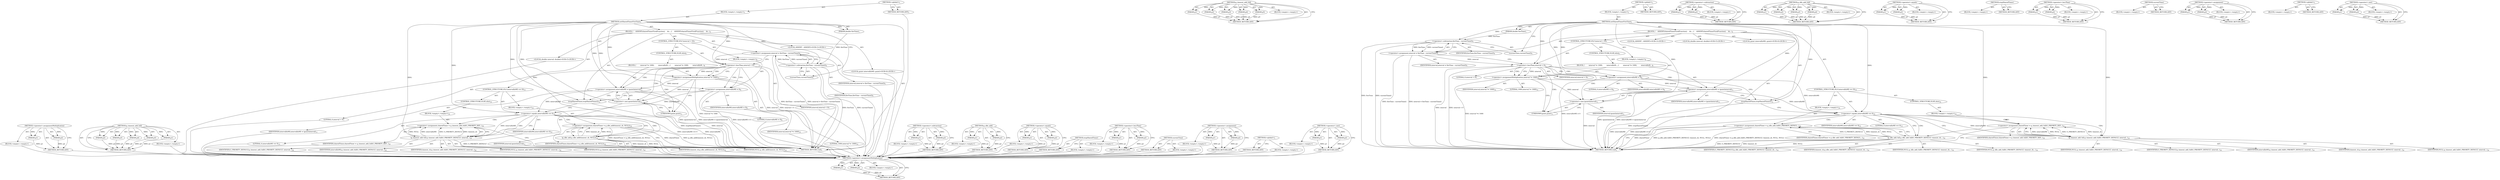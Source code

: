 digraph "&lt;operator&gt;.cast" {
vulnerable_101 [label=<(METHOD,&lt;operator&gt;.assignmentMultiplication)>];
vulnerable_102 [label=<(PARAM,p1)>];
vulnerable_103 [label=<(PARAM,p2)>];
vulnerable_104 [label=<(BLOCK,&lt;empty&gt;,&lt;empty&gt;)>];
vulnerable_105 [label=<(METHOD_RETURN,ANY)>];
vulnerable_126 [label=<(METHOD,g_timeout_add_full)>];
vulnerable_127 [label=<(PARAM,p1)>];
vulnerable_128 [label=<(PARAM,p2)>];
vulnerable_129 [label=<(PARAM,p3)>];
vulnerable_130 [label=<(PARAM,p4)>];
vulnerable_131 [label=<(PARAM,p5)>];
vulnerable_132 [label=<(BLOCK,&lt;empty&gt;,&lt;empty&gt;)>];
vulnerable_133 [label=<(METHOD_RETURN,ANY)>];
vulnerable_6 [label=<(METHOD,&lt;global&gt;)<SUB>1</SUB>>];
vulnerable_7 [label=<(BLOCK,&lt;empty&gt;,&lt;empty&gt;)<SUB>1</SUB>>];
vulnerable_8 [label=<(METHOD,setSharedTimerFireTime)<SUB>1</SUB>>];
vulnerable_9 [label=<(PARAM,double fireTime)<SUB>1</SUB>>];
vulnerable_10 [label=<(BLOCK,{
    ASSERT(sharedTimerFiredFunction);

    do...,{
    ASSERT(sharedTimerFiredFunction);

    do...)<SUB>2</SUB>>];
vulnerable_11 [label="<(LOCAL,ASSERT : ASSERT)<SUB>3</SUB>>"];
vulnerable_12 [label="<(LOCAL,double interval: double)<SUB>5</SUB>>"];
vulnerable_13 [label=<(&lt;operator&gt;.assignment,interval = fireTime - currentTime())<SUB>5</SUB>>];
vulnerable_14 [label=<(IDENTIFIER,interval,interval = fireTime - currentTime())<SUB>5</SUB>>];
vulnerable_15 [label=<(&lt;operator&gt;.subtraction,fireTime - currentTime())<SUB>5</SUB>>];
vulnerable_16 [label=<(IDENTIFIER,fireTime,fireTime - currentTime())<SUB>5</SUB>>];
vulnerable_17 [label=<(currentTime,currentTime())<SUB>5</SUB>>];
vulnerable_18 [label="<(LOCAL,guint intervalInMS: guint)<SUB>6</SUB>>"];
vulnerable_19 [label=<(CONTROL_STRUCTURE,IF,if (interval &lt; 0))<SUB>7</SUB>>];
vulnerable_20 [label=<(&lt;operator&gt;.lessThan,interval &lt; 0)<SUB>7</SUB>>];
vulnerable_21 [label=<(IDENTIFIER,interval,interval &lt; 0)<SUB>7</SUB>>];
vulnerable_22 [label=<(LITERAL,0,interval &lt; 0)<SUB>7</SUB>>];
vulnerable_23 [label=<(BLOCK,&lt;empty&gt;,&lt;empty&gt;)<SUB>8</SUB>>];
vulnerable_24 [label=<(&lt;operator&gt;.assignment,intervalInMS = 0)<SUB>8</SUB>>];
vulnerable_25 [label=<(IDENTIFIER,intervalInMS,intervalInMS = 0)<SUB>8</SUB>>];
vulnerable_26 [label=<(LITERAL,0,intervalInMS = 0)<SUB>8</SUB>>];
vulnerable_27 [label=<(CONTROL_STRUCTURE,ELSE,else)<SUB>9</SUB>>];
vulnerable_28 [label=<(BLOCK,{
        interval *= 1000;
        intervalInM...,{
        interval *= 1000;
        intervalInM...)<SUB>9</SUB>>];
vulnerable_29 [label=<(&lt;operator&gt;.assignmentMultiplication,interval *= 1000)<SUB>10</SUB>>];
vulnerable_30 [label=<(IDENTIFIER,interval,interval *= 1000)<SUB>10</SUB>>];
vulnerable_31 [label=<(LITERAL,1000,interval *= 1000)<SUB>10</SUB>>];
vulnerable_32 [label=<(&lt;operator&gt;.assignment,intervalInMS = (guint)interval)<SUB>11</SUB>>];
vulnerable_33 [label=<(IDENTIFIER,intervalInMS,intervalInMS = (guint)interval)<SUB>11</SUB>>];
vulnerable_34 [label=<(&lt;operator&gt;.cast,(guint)interval)<SUB>11</SUB>>];
vulnerable_35 [label=<(UNKNOWN,guint,guint)<SUB>11</SUB>>];
vulnerable_36 [label=<(IDENTIFIER,interval,(guint)interval)<SUB>11</SUB>>];
vulnerable_37 [label=<(stopSharedTimer,stopSharedTimer())<SUB>14</SUB>>];
vulnerable_38 [label=<(CONTROL_STRUCTURE,IF,if (intervalInMS == 0))<SUB>15</SUB>>];
vulnerable_39 [label=<(&lt;operator&gt;.equals,intervalInMS == 0)<SUB>15</SUB>>];
vulnerable_40 [label=<(IDENTIFIER,intervalInMS,intervalInMS == 0)<SUB>15</SUB>>];
vulnerable_41 [label=<(LITERAL,0,intervalInMS == 0)<SUB>15</SUB>>];
vulnerable_42 [label=<(BLOCK,&lt;empty&gt;,&lt;empty&gt;)<SUB>16</SUB>>];
vulnerable_43 [label=<(&lt;operator&gt;.assignment,sharedTimer = g_idle_add_full(G_PRIORITY_DEFAUL...)<SUB>16</SUB>>];
vulnerable_44 [label=<(IDENTIFIER,sharedTimer,sharedTimer = g_idle_add_full(G_PRIORITY_DEFAUL...)<SUB>16</SUB>>];
vulnerable_45 [label=<(g_idle_add_full,g_idle_add_full(G_PRIORITY_DEFAULT, timeout_cb,...)<SUB>16</SUB>>];
vulnerable_46 [label=<(IDENTIFIER,G_PRIORITY_DEFAULT,g_idle_add_full(G_PRIORITY_DEFAULT, timeout_cb,...)<SUB>16</SUB>>];
vulnerable_47 [label=<(IDENTIFIER,timeout_cb,g_idle_add_full(G_PRIORITY_DEFAULT, timeout_cb,...)<SUB>16</SUB>>];
vulnerable_48 [label=<(IDENTIFIER,NULL,g_idle_add_full(G_PRIORITY_DEFAULT, timeout_cb,...)<SUB>16</SUB>>];
vulnerable_49 [label=<(IDENTIFIER,NULL,g_idle_add_full(G_PRIORITY_DEFAULT, timeout_cb,...)<SUB>16</SUB>>];
vulnerable_50 [label=<(CONTROL_STRUCTURE,ELSE,else)<SUB>18</SUB>>];
vulnerable_51 [label=<(BLOCK,&lt;empty&gt;,&lt;empty&gt;)<SUB>18</SUB>>];
vulnerable_52 [label=<(&lt;operator&gt;.assignment,sharedTimer = g_timeout_add_full(G_PRIORITY_DEF...)<SUB>18</SUB>>];
vulnerable_53 [label=<(IDENTIFIER,sharedTimer,sharedTimer = g_timeout_add_full(G_PRIORITY_DEF...)<SUB>18</SUB>>];
vulnerable_54 [label=<(g_timeout_add_full,g_timeout_add_full(G_PRIORITY_DEFAULT, interval...)<SUB>18</SUB>>];
vulnerable_55 [label=<(IDENTIFIER,G_PRIORITY_DEFAULT,g_timeout_add_full(G_PRIORITY_DEFAULT, interval...)<SUB>18</SUB>>];
vulnerable_56 [label=<(IDENTIFIER,intervalInMS,g_timeout_add_full(G_PRIORITY_DEFAULT, interval...)<SUB>18</SUB>>];
vulnerable_57 [label=<(IDENTIFIER,timeout_cb,g_timeout_add_full(G_PRIORITY_DEFAULT, interval...)<SUB>18</SUB>>];
vulnerable_58 [label=<(IDENTIFIER,NULL,g_timeout_add_full(G_PRIORITY_DEFAULT, interval...)<SUB>18</SUB>>];
vulnerable_59 [label=<(IDENTIFIER,NULL,g_timeout_add_full(G_PRIORITY_DEFAULT, interval...)<SUB>18</SUB>>];
vulnerable_60 [label=<(METHOD_RETURN,void)<SUB>1</SUB>>];
vulnerable_62 [label=<(METHOD_RETURN,ANY)<SUB>1</SUB>>];
vulnerable_88 [label=<(METHOD,&lt;operator&gt;.subtraction)>];
vulnerable_89 [label=<(PARAM,p1)>];
vulnerable_90 [label=<(PARAM,p2)>];
vulnerable_91 [label=<(BLOCK,&lt;empty&gt;,&lt;empty&gt;)>];
vulnerable_92 [label=<(METHOD_RETURN,ANY)>];
vulnerable_119 [label=<(METHOD,g_idle_add_full)>];
vulnerable_120 [label=<(PARAM,p1)>];
vulnerable_121 [label=<(PARAM,p2)>];
vulnerable_122 [label=<(PARAM,p3)>];
vulnerable_123 [label=<(PARAM,p4)>];
vulnerable_124 [label=<(BLOCK,&lt;empty&gt;,&lt;empty&gt;)>];
vulnerable_125 [label=<(METHOD_RETURN,ANY)>];
vulnerable_114 [label=<(METHOD,&lt;operator&gt;.equals)>];
vulnerable_115 [label=<(PARAM,p1)>];
vulnerable_116 [label=<(PARAM,p2)>];
vulnerable_117 [label=<(BLOCK,&lt;empty&gt;,&lt;empty&gt;)>];
vulnerable_118 [label=<(METHOD_RETURN,ANY)>];
vulnerable_111 [label=<(METHOD,stopSharedTimer)>];
vulnerable_112 [label=<(BLOCK,&lt;empty&gt;,&lt;empty&gt;)>];
vulnerable_113 [label=<(METHOD_RETURN,ANY)>];
vulnerable_96 [label=<(METHOD,&lt;operator&gt;.lessThan)>];
vulnerable_97 [label=<(PARAM,p1)>];
vulnerable_98 [label=<(PARAM,p2)>];
vulnerable_99 [label=<(BLOCK,&lt;empty&gt;,&lt;empty&gt;)>];
vulnerable_100 [label=<(METHOD_RETURN,ANY)>];
vulnerable_93 [label=<(METHOD,currentTime)>];
vulnerable_94 [label=<(BLOCK,&lt;empty&gt;,&lt;empty&gt;)>];
vulnerable_95 [label=<(METHOD_RETURN,ANY)>];
vulnerable_83 [label=<(METHOD,&lt;operator&gt;.assignment)>];
vulnerable_84 [label=<(PARAM,p1)>];
vulnerable_85 [label=<(PARAM,p2)>];
vulnerable_86 [label=<(BLOCK,&lt;empty&gt;,&lt;empty&gt;)>];
vulnerable_87 [label=<(METHOD_RETURN,ANY)>];
vulnerable_77 [label=<(METHOD,&lt;global&gt;)<SUB>1</SUB>>];
vulnerable_78 [label=<(BLOCK,&lt;empty&gt;,&lt;empty&gt;)>];
vulnerable_79 [label=<(METHOD_RETURN,ANY)>];
vulnerable_106 [label=<(METHOD,&lt;operator&gt;.cast)>];
vulnerable_107 [label=<(PARAM,p1)>];
vulnerable_108 [label=<(PARAM,p2)>];
vulnerable_109 [label=<(BLOCK,&lt;empty&gt;,&lt;empty&gt;)>];
vulnerable_110 [label=<(METHOD_RETURN,ANY)>];
fixed_99 [label=<(METHOD,&lt;operator&gt;.assignmentMultiplication)>];
fixed_100 [label=<(PARAM,p1)>];
fixed_101 [label=<(PARAM,p2)>];
fixed_102 [label=<(BLOCK,&lt;empty&gt;,&lt;empty&gt;)>];
fixed_103 [label=<(METHOD_RETURN,ANY)>];
fixed_122 [label=<(METHOD,g_timeout_add_full)>];
fixed_123 [label=<(PARAM,p1)>];
fixed_124 [label=<(PARAM,p2)>];
fixed_125 [label=<(PARAM,p3)>];
fixed_126 [label=<(PARAM,p4)>];
fixed_127 [label=<(PARAM,p5)>];
fixed_128 [label=<(BLOCK,&lt;empty&gt;,&lt;empty&gt;)>];
fixed_129 [label=<(METHOD_RETURN,ANY)>];
fixed_6 [label=<(METHOD,&lt;global&gt;)<SUB>1</SUB>>];
fixed_7 [label=<(BLOCK,&lt;empty&gt;,&lt;empty&gt;)<SUB>1</SUB>>];
fixed_8 [label=<(METHOD,setSharedTimerFireTime)<SUB>1</SUB>>];
fixed_9 [label=<(PARAM,double fireTime)<SUB>1</SUB>>];
fixed_10 [label=<(BLOCK,{
    ASSERT(sharedTimerFiredFunction);

    do...,{
    ASSERT(sharedTimerFiredFunction);

    do...)<SUB>2</SUB>>];
fixed_11 [label="<(LOCAL,ASSERT : ASSERT)<SUB>3</SUB>>"];
fixed_12 [label="<(LOCAL,double interval: double)<SUB>5</SUB>>"];
fixed_13 [label=<(&lt;operator&gt;.assignment,interval = fireTime - currentTime())<SUB>5</SUB>>];
fixed_14 [label=<(IDENTIFIER,interval,interval = fireTime - currentTime())<SUB>5</SUB>>];
fixed_15 [label=<(&lt;operator&gt;.subtraction,fireTime - currentTime())<SUB>5</SUB>>];
fixed_16 [label=<(IDENTIFIER,fireTime,fireTime - currentTime())<SUB>5</SUB>>];
fixed_17 [label=<(currentTime,currentTime())<SUB>5</SUB>>];
fixed_18 [label="<(LOCAL,guint intervalInMS: guint)<SUB>6</SUB>>"];
fixed_19 [label=<(CONTROL_STRUCTURE,IF,if (interval &lt; 0))<SUB>7</SUB>>];
fixed_20 [label=<(&lt;operator&gt;.lessThan,interval &lt; 0)<SUB>7</SUB>>];
fixed_21 [label=<(IDENTIFIER,interval,interval &lt; 0)<SUB>7</SUB>>];
fixed_22 [label=<(LITERAL,0,interval &lt; 0)<SUB>7</SUB>>];
fixed_23 [label=<(BLOCK,&lt;empty&gt;,&lt;empty&gt;)<SUB>8</SUB>>];
fixed_24 [label=<(&lt;operator&gt;.assignment,intervalInMS = 0)<SUB>8</SUB>>];
fixed_25 [label=<(IDENTIFIER,intervalInMS,intervalInMS = 0)<SUB>8</SUB>>];
fixed_26 [label=<(LITERAL,0,intervalInMS = 0)<SUB>8</SUB>>];
fixed_27 [label=<(CONTROL_STRUCTURE,ELSE,else)<SUB>9</SUB>>];
fixed_28 [label=<(BLOCK,{
        interval *= 1000;
        intervalInM...,{
        interval *= 1000;
        intervalInM...)<SUB>9</SUB>>];
fixed_29 [label=<(&lt;operator&gt;.assignmentMultiplication,interval *= 1000)<SUB>10</SUB>>];
fixed_30 [label=<(IDENTIFIER,interval,interval *= 1000)<SUB>10</SUB>>];
fixed_31 [label=<(LITERAL,1000,interval *= 1000)<SUB>10</SUB>>];
fixed_32 [label=<(&lt;operator&gt;.assignment,intervalInMS = (guint)interval)<SUB>11</SUB>>];
fixed_33 [label=<(IDENTIFIER,intervalInMS,intervalInMS = (guint)interval)<SUB>11</SUB>>];
fixed_34 [label=<(&lt;operator&gt;.cast,(guint)interval)<SUB>11</SUB>>];
fixed_35 [label=<(UNKNOWN,guint,guint)<SUB>11</SUB>>];
fixed_36 [label=<(IDENTIFIER,interval,(guint)interval)<SUB>11</SUB>>];
fixed_37 [label=<(stopSharedTimer,stopSharedTimer())<SUB>14</SUB>>];
fixed_38 [label=<(CONTROL_STRUCTURE,IF,if (intervalInMS == 0))<SUB>15</SUB>>];
fixed_39 [label=<(&lt;operator&gt;.equals,intervalInMS == 0)<SUB>15</SUB>>];
fixed_40 [label=<(IDENTIFIER,intervalInMS,intervalInMS == 0)<SUB>15</SUB>>];
fixed_41 [label=<(LITERAL,0,intervalInMS == 0)<SUB>15</SUB>>];
fixed_42 [label=<(BLOCK,&lt;empty&gt;,&lt;empty&gt;)<SUB>16</SUB>>];
fixed_43 [label=<(&lt;operator&gt;.assignment,sharedTimer = g_idle_add(timeout_cb, NULL))<SUB>16</SUB>>];
fixed_44 [label=<(IDENTIFIER,sharedTimer,sharedTimer = g_idle_add(timeout_cb, NULL))<SUB>16</SUB>>];
fixed_45 [label=<(g_idle_add,g_idle_add(timeout_cb, NULL))<SUB>16</SUB>>];
fixed_46 [label=<(IDENTIFIER,timeout_cb,g_idle_add(timeout_cb, NULL))<SUB>16</SUB>>];
fixed_47 [label=<(IDENTIFIER,NULL,g_idle_add(timeout_cb, NULL))<SUB>16</SUB>>];
fixed_48 [label=<(CONTROL_STRUCTURE,ELSE,else)<SUB>18</SUB>>];
fixed_49 [label=<(BLOCK,&lt;empty&gt;,&lt;empty&gt;)<SUB>18</SUB>>];
fixed_50 [label=<(&lt;operator&gt;.assignment,sharedTimer = g_timeout_add_full(G_PRIORITY_DEF...)<SUB>18</SUB>>];
fixed_51 [label=<(IDENTIFIER,sharedTimer,sharedTimer = g_timeout_add_full(G_PRIORITY_DEF...)<SUB>18</SUB>>];
fixed_52 [label=<(g_timeout_add_full,g_timeout_add_full(G_PRIORITY_DEFAULT, interval...)<SUB>18</SUB>>];
fixed_53 [label=<(IDENTIFIER,G_PRIORITY_DEFAULT,g_timeout_add_full(G_PRIORITY_DEFAULT, interval...)<SUB>18</SUB>>];
fixed_54 [label=<(IDENTIFIER,intervalInMS,g_timeout_add_full(G_PRIORITY_DEFAULT, interval...)<SUB>18</SUB>>];
fixed_55 [label=<(IDENTIFIER,timeout_cb,g_timeout_add_full(G_PRIORITY_DEFAULT, interval...)<SUB>18</SUB>>];
fixed_56 [label=<(IDENTIFIER,NULL,g_timeout_add_full(G_PRIORITY_DEFAULT, interval...)<SUB>18</SUB>>];
fixed_57 [label=<(IDENTIFIER,NULL,g_timeout_add_full(G_PRIORITY_DEFAULT, interval...)<SUB>18</SUB>>];
fixed_58 [label=<(METHOD_RETURN,void)<SUB>1</SUB>>];
fixed_60 [label=<(METHOD_RETURN,ANY)<SUB>1</SUB>>];
fixed_86 [label=<(METHOD,&lt;operator&gt;.subtraction)>];
fixed_87 [label=<(PARAM,p1)>];
fixed_88 [label=<(PARAM,p2)>];
fixed_89 [label=<(BLOCK,&lt;empty&gt;,&lt;empty&gt;)>];
fixed_90 [label=<(METHOD_RETURN,ANY)>];
fixed_117 [label=<(METHOD,g_idle_add)>];
fixed_118 [label=<(PARAM,p1)>];
fixed_119 [label=<(PARAM,p2)>];
fixed_120 [label=<(BLOCK,&lt;empty&gt;,&lt;empty&gt;)>];
fixed_121 [label=<(METHOD_RETURN,ANY)>];
fixed_112 [label=<(METHOD,&lt;operator&gt;.equals)>];
fixed_113 [label=<(PARAM,p1)>];
fixed_114 [label=<(PARAM,p2)>];
fixed_115 [label=<(BLOCK,&lt;empty&gt;,&lt;empty&gt;)>];
fixed_116 [label=<(METHOD_RETURN,ANY)>];
fixed_109 [label=<(METHOD,stopSharedTimer)>];
fixed_110 [label=<(BLOCK,&lt;empty&gt;,&lt;empty&gt;)>];
fixed_111 [label=<(METHOD_RETURN,ANY)>];
fixed_94 [label=<(METHOD,&lt;operator&gt;.lessThan)>];
fixed_95 [label=<(PARAM,p1)>];
fixed_96 [label=<(PARAM,p2)>];
fixed_97 [label=<(BLOCK,&lt;empty&gt;,&lt;empty&gt;)>];
fixed_98 [label=<(METHOD_RETURN,ANY)>];
fixed_91 [label=<(METHOD,currentTime)>];
fixed_92 [label=<(BLOCK,&lt;empty&gt;,&lt;empty&gt;)>];
fixed_93 [label=<(METHOD_RETURN,ANY)>];
fixed_81 [label=<(METHOD,&lt;operator&gt;.assignment)>];
fixed_82 [label=<(PARAM,p1)>];
fixed_83 [label=<(PARAM,p2)>];
fixed_84 [label=<(BLOCK,&lt;empty&gt;,&lt;empty&gt;)>];
fixed_85 [label=<(METHOD_RETURN,ANY)>];
fixed_75 [label=<(METHOD,&lt;global&gt;)<SUB>1</SUB>>];
fixed_76 [label=<(BLOCK,&lt;empty&gt;,&lt;empty&gt;)>];
fixed_77 [label=<(METHOD_RETURN,ANY)>];
fixed_104 [label=<(METHOD,&lt;operator&gt;.cast)>];
fixed_105 [label=<(PARAM,p1)>];
fixed_106 [label=<(PARAM,p2)>];
fixed_107 [label=<(BLOCK,&lt;empty&gt;,&lt;empty&gt;)>];
fixed_108 [label=<(METHOD_RETURN,ANY)>];
vulnerable_101 -> vulnerable_102  [key=0, label="AST: "];
vulnerable_101 -> vulnerable_102  [key=1, label="DDG: "];
vulnerable_101 -> vulnerable_104  [key=0, label="AST: "];
vulnerable_101 -> vulnerable_103  [key=0, label="AST: "];
vulnerable_101 -> vulnerable_103  [key=1, label="DDG: "];
vulnerable_101 -> vulnerable_105  [key=0, label="AST: "];
vulnerable_101 -> vulnerable_105  [key=1, label="CFG: "];
vulnerable_102 -> vulnerable_105  [key=0, label="DDG: p1"];
vulnerable_103 -> vulnerable_105  [key=0, label="DDG: p2"];
vulnerable_126 -> vulnerable_127  [key=0, label="AST: "];
vulnerable_126 -> vulnerable_127  [key=1, label="DDG: "];
vulnerable_126 -> vulnerable_132  [key=0, label="AST: "];
vulnerable_126 -> vulnerable_128  [key=0, label="AST: "];
vulnerable_126 -> vulnerable_128  [key=1, label="DDG: "];
vulnerable_126 -> vulnerable_133  [key=0, label="AST: "];
vulnerable_126 -> vulnerable_133  [key=1, label="CFG: "];
vulnerable_126 -> vulnerable_129  [key=0, label="AST: "];
vulnerable_126 -> vulnerable_129  [key=1, label="DDG: "];
vulnerable_126 -> vulnerable_130  [key=0, label="AST: "];
vulnerable_126 -> vulnerable_130  [key=1, label="DDG: "];
vulnerable_126 -> vulnerable_131  [key=0, label="AST: "];
vulnerable_126 -> vulnerable_131  [key=1, label="DDG: "];
vulnerable_127 -> vulnerable_133  [key=0, label="DDG: p1"];
vulnerable_128 -> vulnerable_133  [key=0, label="DDG: p2"];
vulnerable_129 -> vulnerable_133  [key=0, label="DDG: p3"];
vulnerable_130 -> vulnerable_133  [key=0, label="DDG: p4"];
vulnerable_131 -> vulnerable_133  [key=0, label="DDG: p5"];
vulnerable_6 -> vulnerable_7  [key=0, label="AST: "];
vulnerable_6 -> vulnerable_62  [key=0, label="AST: "];
vulnerable_6 -> vulnerable_62  [key=1, label="CFG: "];
vulnerable_7 -> vulnerable_8  [key=0, label="AST: "];
vulnerable_8 -> vulnerable_9  [key=0, label="AST: "];
vulnerable_8 -> vulnerable_9  [key=1, label="DDG: "];
vulnerable_8 -> vulnerable_10  [key=0, label="AST: "];
vulnerable_8 -> vulnerable_60  [key=0, label="AST: "];
vulnerable_8 -> vulnerable_17  [key=0, label="CFG: "];
vulnerable_8 -> vulnerable_37  [key=0, label="DDG: "];
vulnerable_8 -> vulnerable_15  [key=0, label="DDG: "];
vulnerable_8 -> vulnerable_20  [key=0, label="DDG: "];
vulnerable_8 -> vulnerable_24  [key=0, label="DDG: "];
vulnerable_8 -> vulnerable_39  [key=0, label="DDG: "];
vulnerable_8 -> vulnerable_29  [key=0, label="DDG: "];
vulnerable_8 -> vulnerable_32  [key=0, label="DDG: "];
vulnerable_8 -> vulnerable_45  [key=0, label="DDG: "];
vulnerable_8 -> vulnerable_34  [key=0, label="DDG: "];
vulnerable_8 -> vulnerable_54  [key=0, label="DDG: "];
vulnerable_9 -> vulnerable_15  [key=0, label="DDG: fireTime"];
vulnerable_10 -> vulnerable_11  [key=0, label="AST: "];
vulnerable_10 -> vulnerable_12  [key=0, label="AST: "];
vulnerable_10 -> vulnerable_13  [key=0, label="AST: "];
vulnerable_10 -> vulnerable_18  [key=0, label="AST: "];
vulnerable_10 -> vulnerable_19  [key=0, label="AST: "];
vulnerable_10 -> vulnerable_37  [key=0, label="AST: "];
vulnerable_10 -> vulnerable_38  [key=0, label="AST: "];
vulnerable_13 -> vulnerable_14  [key=0, label="AST: "];
vulnerable_13 -> vulnerable_15  [key=0, label="AST: "];
vulnerable_13 -> vulnerable_20  [key=0, label="CFG: "];
vulnerable_13 -> vulnerable_20  [key=1, label="DDG: interval"];
vulnerable_13 -> vulnerable_60  [key=0, label="DDG: fireTime - currentTime()"];
vulnerable_13 -> vulnerable_60  [key=1, label="DDG: interval = fireTime - currentTime()"];
vulnerable_15 -> vulnerable_16  [key=0, label="AST: "];
vulnerable_15 -> vulnerable_17  [key=0, label="AST: "];
vulnerable_15 -> vulnerable_13  [key=0, label="CFG: "];
vulnerable_15 -> vulnerable_13  [key=1, label="DDG: fireTime"];
vulnerable_15 -> vulnerable_13  [key=2, label="DDG: currentTime()"];
vulnerable_15 -> vulnerable_60  [key=0, label="DDG: fireTime"];
vulnerable_15 -> vulnerable_60  [key=1, label="DDG: currentTime()"];
vulnerable_17 -> vulnerable_15  [key=0, label="CFG: "];
vulnerable_19 -> vulnerable_20  [key=0, label="AST: "];
vulnerable_19 -> vulnerable_23  [key=0, label="AST: "];
vulnerable_19 -> vulnerable_27  [key=0, label="AST: "];
vulnerable_20 -> vulnerable_21  [key=0, label="AST: "];
vulnerable_20 -> vulnerable_22  [key=0, label="AST: "];
vulnerable_20 -> vulnerable_24  [key=0, label="CFG: "];
vulnerable_20 -> vulnerable_24  [key=1, label="CDG: "];
vulnerable_20 -> vulnerable_29  [key=0, label="CFG: "];
vulnerable_20 -> vulnerable_29  [key=1, label="DDG: interval"];
vulnerable_20 -> vulnerable_29  [key=2, label="CDG: "];
vulnerable_20 -> vulnerable_60  [key=0, label="DDG: interval"];
vulnerable_20 -> vulnerable_60  [key=1, label="DDG: interval &lt; 0"];
vulnerable_20 -> vulnerable_34  [key=0, label="CDG: "];
vulnerable_20 -> vulnerable_32  [key=0, label="CDG: "];
vulnerable_20 -> vulnerable_35  [key=0, label="CDG: "];
vulnerable_23 -> vulnerable_24  [key=0, label="AST: "];
vulnerable_24 -> vulnerable_25  [key=0, label="AST: "];
vulnerable_24 -> vulnerable_26  [key=0, label="AST: "];
vulnerable_24 -> vulnerable_37  [key=0, label="CFG: "];
vulnerable_24 -> vulnerable_60  [key=0, label="DDG: intervalInMS = 0"];
vulnerable_24 -> vulnerable_39  [key=0, label="DDG: intervalInMS"];
vulnerable_27 -> vulnerable_28  [key=0, label="AST: "];
vulnerable_28 -> vulnerable_29  [key=0, label="AST: "];
vulnerable_28 -> vulnerable_32  [key=0, label="AST: "];
vulnerable_29 -> vulnerable_30  [key=0, label="AST: "];
vulnerable_29 -> vulnerable_31  [key=0, label="AST: "];
vulnerable_29 -> vulnerable_35  [key=0, label="CFG: "];
vulnerable_29 -> vulnerable_60  [key=0, label="DDG: interval *= 1000"];
vulnerable_29 -> vulnerable_32  [key=0, label="DDG: interval"];
vulnerable_29 -> vulnerable_34  [key=0, label="DDG: interval"];
vulnerable_32 -> vulnerable_33  [key=0, label="AST: "];
vulnerable_32 -> vulnerable_34  [key=0, label="AST: "];
vulnerable_32 -> vulnerable_37  [key=0, label="CFG: "];
vulnerable_32 -> vulnerable_60  [key=0, label="DDG: (guint)interval"];
vulnerable_32 -> vulnerable_60  [key=1, label="DDG: intervalInMS = (guint)interval"];
vulnerable_32 -> vulnerable_39  [key=0, label="DDG: intervalInMS"];
vulnerable_34 -> vulnerable_35  [key=0, label="AST: "];
vulnerable_34 -> vulnerable_36  [key=0, label="AST: "];
vulnerable_34 -> vulnerable_32  [key=0, label="CFG: "];
vulnerable_34 -> vulnerable_60  [key=0, label="DDG: interval"];
vulnerable_35 -> vulnerable_34  [key=0, label="CFG: "];
vulnerable_37 -> vulnerable_39  [key=0, label="CFG: "];
vulnerable_37 -> vulnerable_60  [key=0, label="DDG: stopSharedTimer()"];
vulnerable_38 -> vulnerable_39  [key=0, label="AST: "];
vulnerable_38 -> vulnerable_42  [key=0, label="AST: "];
vulnerable_38 -> vulnerable_50  [key=0, label="AST: "];
vulnerable_39 -> vulnerable_40  [key=0, label="AST: "];
vulnerable_39 -> vulnerable_41  [key=0, label="AST: "];
vulnerable_39 -> vulnerable_45  [key=0, label="CFG: "];
vulnerable_39 -> vulnerable_45  [key=1, label="CDG: "];
vulnerable_39 -> vulnerable_54  [key=0, label="CFG: "];
vulnerable_39 -> vulnerable_54  [key=1, label="DDG: intervalInMS"];
vulnerable_39 -> vulnerable_54  [key=2, label="CDG: "];
vulnerable_39 -> vulnerable_60  [key=0, label="DDG: intervalInMS"];
vulnerable_39 -> vulnerable_60  [key=1, label="DDG: intervalInMS == 0"];
vulnerable_39 -> vulnerable_52  [key=0, label="CDG: "];
vulnerable_39 -> vulnerable_43  [key=0, label="CDG: "];
vulnerable_42 -> vulnerable_43  [key=0, label="AST: "];
vulnerable_43 -> vulnerable_44  [key=0, label="AST: "];
vulnerable_43 -> vulnerable_45  [key=0, label="AST: "];
vulnerable_43 -> vulnerable_60  [key=0, label="CFG: "];
vulnerable_43 -> vulnerable_60  [key=1, label="DDG: sharedTimer"];
vulnerable_43 -> vulnerable_60  [key=2, label="DDG: g_idle_add_full(G_PRIORITY_DEFAULT, timeout_cb, NULL, NULL)"];
vulnerable_43 -> vulnerable_60  [key=3, label="DDG: sharedTimer = g_idle_add_full(G_PRIORITY_DEFAULT, timeout_cb, NULL, NULL)"];
vulnerable_45 -> vulnerable_46  [key=0, label="AST: "];
vulnerable_45 -> vulnerable_47  [key=0, label="AST: "];
vulnerable_45 -> vulnerable_48  [key=0, label="AST: "];
vulnerable_45 -> vulnerable_49  [key=0, label="AST: "];
vulnerable_45 -> vulnerable_43  [key=0, label="CFG: "];
vulnerable_45 -> vulnerable_43  [key=1, label="DDG: G_PRIORITY_DEFAULT"];
vulnerable_45 -> vulnerable_43  [key=2, label="DDG: timeout_cb"];
vulnerable_45 -> vulnerable_43  [key=3, label="DDG: NULL"];
vulnerable_45 -> vulnerable_60  [key=0, label="DDG: G_PRIORITY_DEFAULT"];
vulnerable_45 -> vulnerable_60  [key=1, label="DDG: timeout_cb"];
vulnerable_45 -> vulnerable_60  [key=2, label="DDG: NULL"];
vulnerable_50 -> vulnerable_51  [key=0, label="AST: "];
vulnerable_51 -> vulnerable_52  [key=0, label="AST: "];
vulnerable_52 -> vulnerable_53  [key=0, label="AST: "];
vulnerable_52 -> vulnerable_54  [key=0, label="AST: "];
vulnerable_52 -> vulnerable_60  [key=0, label="CFG: "];
vulnerable_54 -> vulnerable_55  [key=0, label="AST: "];
vulnerable_54 -> vulnerable_56  [key=0, label="AST: "];
vulnerable_54 -> vulnerable_57  [key=0, label="AST: "];
vulnerable_54 -> vulnerable_58  [key=0, label="AST: "];
vulnerable_54 -> vulnerable_59  [key=0, label="AST: "];
vulnerable_54 -> vulnerable_52  [key=0, label="CFG: "];
vulnerable_54 -> vulnerable_52  [key=1, label="DDG: intervalInMS"];
vulnerable_54 -> vulnerable_52  [key=2, label="DDG: NULL"];
vulnerable_54 -> vulnerable_52  [key=3, label="DDG: G_PRIORITY_DEFAULT"];
vulnerable_54 -> vulnerable_52  [key=4, label="DDG: timeout_cb"];
vulnerable_88 -> vulnerable_89  [key=0, label="AST: "];
vulnerable_88 -> vulnerable_89  [key=1, label="DDG: "];
vulnerable_88 -> vulnerable_91  [key=0, label="AST: "];
vulnerable_88 -> vulnerable_90  [key=0, label="AST: "];
vulnerable_88 -> vulnerable_90  [key=1, label="DDG: "];
vulnerable_88 -> vulnerable_92  [key=0, label="AST: "];
vulnerable_88 -> vulnerable_92  [key=1, label="CFG: "];
vulnerable_89 -> vulnerable_92  [key=0, label="DDG: p1"];
vulnerable_90 -> vulnerable_92  [key=0, label="DDG: p2"];
vulnerable_119 -> vulnerable_120  [key=0, label="AST: "];
vulnerable_119 -> vulnerable_120  [key=1, label="DDG: "];
vulnerable_119 -> vulnerable_124  [key=0, label="AST: "];
vulnerable_119 -> vulnerable_121  [key=0, label="AST: "];
vulnerable_119 -> vulnerable_121  [key=1, label="DDG: "];
vulnerable_119 -> vulnerable_125  [key=0, label="AST: "];
vulnerable_119 -> vulnerable_125  [key=1, label="CFG: "];
vulnerable_119 -> vulnerable_122  [key=0, label="AST: "];
vulnerable_119 -> vulnerable_122  [key=1, label="DDG: "];
vulnerable_119 -> vulnerable_123  [key=0, label="AST: "];
vulnerable_119 -> vulnerable_123  [key=1, label="DDG: "];
vulnerable_120 -> vulnerable_125  [key=0, label="DDG: p1"];
vulnerable_121 -> vulnerable_125  [key=0, label="DDG: p2"];
vulnerable_122 -> vulnerable_125  [key=0, label="DDG: p3"];
vulnerable_123 -> vulnerable_125  [key=0, label="DDG: p4"];
vulnerable_114 -> vulnerable_115  [key=0, label="AST: "];
vulnerable_114 -> vulnerable_115  [key=1, label="DDG: "];
vulnerable_114 -> vulnerable_117  [key=0, label="AST: "];
vulnerable_114 -> vulnerable_116  [key=0, label="AST: "];
vulnerable_114 -> vulnerable_116  [key=1, label="DDG: "];
vulnerable_114 -> vulnerable_118  [key=0, label="AST: "];
vulnerable_114 -> vulnerable_118  [key=1, label="CFG: "];
vulnerable_115 -> vulnerable_118  [key=0, label="DDG: p1"];
vulnerable_116 -> vulnerable_118  [key=0, label="DDG: p2"];
vulnerable_111 -> vulnerable_112  [key=0, label="AST: "];
vulnerable_111 -> vulnerable_113  [key=0, label="AST: "];
vulnerable_111 -> vulnerable_113  [key=1, label="CFG: "];
vulnerable_96 -> vulnerable_97  [key=0, label="AST: "];
vulnerable_96 -> vulnerable_97  [key=1, label="DDG: "];
vulnerable_96 -> vulnerable_99  [key=0, label="AST: "];
vulnerable_96 -> vulnerable_98  [key=0, label="AST: "];
vulnerable_96 -> vulnerable_98  [key=1, label="DDG: "];
vulnerable_96 -> vulnerable_100  [key=0, label="AST: "];
vulnerable_96 -> vulnerable_100  [key=1, label="CFG: "];
vulnerable_97 -> vulnerable_100  [key=0, label="DDG: p1"];
vulnerable_98 -> vulnerable_100  [key=0, label="DDG: p2"];
vulnerable_93 -> vulnerable_94  [key=0, label="AST: "];
vulnerable_93 -> vulnerable_95  [key=0, label="AST: "];
vulnerable_93 -> vulnerable_95  [key=1, label="CFG: "];
vulnerable_83 -> vulnerable_84  [key=0, label="AST: "];
vulnerable_83 -> vulnerable_84  [key=1, label="DDG: "];
vulnerable_83 -> vulnerable_86  [key=0, label="AST: "];
vulnerable_83 -> vulnerable_85  [key=0, label="AST: "];
vulnerable_83 -> vulnerable_85  [key=1, label="DDG: "];
vulnerable_83 -> vulnerable_87  [key=0, label="AST: "];
vulnerable_83 -> vulnerable_87  [key=1, label="CFG: "];
vulnerable_84 -> vulnerable_87  [key=0, label="DDG: p1"];
vulnerable_85 -> vulnerable_87  [key=0, label="DDG: p2"];
vulnerable_77 -> vulnerable_78  [key=0, label="AST: "];
vulnerable_77 -> vulnerable_79  [key=0, label="AST: "];
vulnerable_77 -> vulnerable_79  [key=1, label="CFG: "];
vulnerable_106 -> vulnerable_107  [key=0, label="AST: "];
vulnerable_106 -> vulnerable_107  [key=1, label="DDG: "];
vulnerable_106 -> vulnerable_109  [key=0, label="AST: "];
vulnerable_106 -> vulnerable_108  [key=0, label="AST: "];
vulnerable_106 -> vulnerable_108  [key=1, label="DDG: "];
vulnerable_106 -> vulnerable_110  [key=0, label="AST: "];
vulnerable_106 -> vulnerable_110  [key=1, label="CFG: "];
vulnerable_107 -> vulnerable_110  [key=0, label="DDG: p1"];
vulnerable_108 -> vulnerable_110  [key=0, label="DDG: p2"];
fixed_99 -> fixed_100  [key=0, label="AST: "];
fixed_99 -> fixed_100  [key=1, label="DDG: "];
fixed_99 -> fixed_102  [key=0, label="AST: "];
fixed_99 -> fixed_101  [key=0, label="AST: "];
fixed_99 -> fixed_101  [key=1, label="DDG: "];
fixed_99 -> fixed_103  [key=0, label="AST: "];
fixed_99 -> fixed_103  [key=1, label="CFG: "];
fixed_100 -> fixed_103  [key=0, label="DDG: p1"];
fixed_101 -> fixed_103  [key=0, label="DDG: p2"];
fixed_102 -> vulnerable_101  [key=0];
fixed_103 -> vulnerable_101  [key=0];
fixed_122 -> fixed_123  [key=0, label="AST: "];
fixed_122 -> fixed_123  [key=1, label="DDG: "];
fixed_122 -> fixed_128  [key=0, label="AST: "];
fixed_122 -> fixed_124  [key=0, label="AST: "];
fixed_122 -> fixed_124  [key=1, label="DDG: "];
fixed_122 -> fixed_129  [key=0, label="AST: "];
fixed_122 -> fixed_129  [key=1, label="CFG: "];
fixed_122 -> fixed_125  [key=0, label="AST: "];
fixed_122 -> fixed_125  [key=1, label="DDG: "];
fixed_122 -> fixed_126  [key=0, label="AST: "];
fixed_122 -> fixed_126  [key=1, label="DDG: "];
fixed_122 -> fixed_127  [key=0, label="AST: "];
fixed_122 -> fixed_127  [key=1, label="DDG: "];
fixed_123 -> fixed_129  [key=0, label="DDG: p1"];
fixed_124 -> fixed_129  [key=0, label="DDG: p2"];
fixed_125 -> fixed_129  [key=0, label="DDG: p3"];
fixed_126 -> fixed_129  [key=0, label="DDG: p4"];
fixed_127 -> fixed_129  [key=0, label="DDG: p5"];
fixed_128 -> vulnerable_101  [key=0];
fixed_129 -> vulnerable_101  [key=0];
fixed_6 -> fixed_7  [key=0, label="AST: "];
fixed_6 -> fixed_60  [key=0, label="AST: "];
fixed_6 -> fixed_60  [key=1, label="CFG: "];
fixed_7 -> fixed_8  [key=0, label="AST: "];
fixed_8 -> fixed_9  [key=0, label="AST: "];
fixed_8 -> fixed_9  [key=1, label="DDG: "];
fixed_8 -> fixed_10  [key=0, label="AST: "];
fixed_8 -> fixed_58  [key=0, label="AST: "];
fixed_8 -> fixed_17  [key=0, label="CFG: "];
fixed_8 -> fixed_37  [key=0, label="DDG: "];
fixed_8 -> fixed_15  [key=0, label="DDG: "];
fixed_8 -> fixed_20  [key=0, label="DDG: "];
fixed_8 -> fixed_24  [key=0, label="DDG: "];
fixed_8 -> fixed_39  [key=0, label="DDG: "];
fixed_8 -> fixed_29  [key=0, label="DDG: "];
fixed_8 -> fixed_32  [key=0, label="DDG: "];
fixed_8 -> fixed_45  [key=0, label="DDG: "];
fixed_8 -> fixed_34  [key=0, label="DDG: "];
fixed_8 -> fixed_52  [key=0, label="DDG: "];
fixed_9 -> fixed_15  [key=0, label="DDG: fireTime"];
fixed_10 -> fixed_11  [key=0, label="AST: "];
fixed_10 -> fixed_12  [key=0, label="AST: "];
fixed_10 -> fixed_13  [key=0, label="AST: "];
fixed_10 -> fixed_18  [key=0, label="AST: "];
fixed_10 -> fixed_19  [key=0, label="AST: "];
fixed_10 -> fixed_37  [key=0, label="AST: "];
fixed_10 -> fixed_38  [key=0, label="AST: "];
fixed_11 -> vulnerable_101  [key=0];
fixed_12 -> vulnerable_101  [key=0];
fixed_13 -> fixed_14  [key=0, label="AST: "];
fixed_13 -> fixed_15  [key=0, label="AST: "];
fixed_13 -> fixed_20  [key=0, label="CFG: "];
fixed_13 -> fixed_20  [key=1, label="DDG: interval"];
fixed_13 -> fixed_58  [key=0, label="DDG: fireTime - currentTime()"];
fixed_13 -> fixed_58  [key=1, label="DDG: interval = fireTime - currentTime()"];
fixed_14 -> vulnerable_101  [key=0];
fixed_15 -> fixed_16  [key=0, label="AST: "];
fixed_15 -> fixed_17  [key=0, label="AST: "];
fixed_15 -> fixed_13  [key=0, label="CFG: "];
fixed_15 -> fixed_13  [key=1, label="DDG: fireTime"];
fixed_15 -> fixed_13  [key=2, label="DDG: currentTime()"];
fixed_15 -> fixed_58  [key=0, label="DDG: fireTime"];
fixed_15 -> fixed_58  [key=1, label="DDG: currentTime()"];
fixed_16 -> vulnerable_101  [key=0];
fixed_17 -> fixed_15  [key=0, label="CFG: "];
fixed_18 -> vulnerable_101  [key=0];
fixed_19 -> fixed_20  [key=0, label="AST: "];
fixed_19 -> fixed_23  [key=0, label="AST: "];
fixed_19 -> fixed_27  [key=0, label="AST: "];
fixed_20 -> fixed_21  [key=0, label="AST: "];
fixed_20 -> fixed_22  [key=0, label="AST: "];
fixed_20 -> fixed_24  [key=0, label="CFG: "];
fixed_20 -> fixed_24  [key=1, label="CDG: "];
fixed_20 -> fixed_29  [key=0, label="CFG: "];
fixed_20 -> fixed_29  [key=1, label="DDG: interval"];
fixed_20 -> fixed_29  [key=2, label="CDG: "];
fixed_20 -> fixed_58  [key=0, label="DDG: interval"];
fixed_20 -> fixed_58  [key=1, label="DDG: interval &lt; 0"];
fixed_20 -> fixed_34  [key=0, label="CDG: "];
fixed_20 -> fixed_32  [key=0, label="CDG: "];
fixed_20 -> fixed_35  [key=0, label="CDG: "];
fixed_21 -> vulnerable_101  [key=0];
fixed_22 -> vulnerable_101  [key=0];
fixed_23 -> fixed_24  [key=0, label="AST: "];
fixed_24 -> fixed_25  [key=0, label="AST: "];
fixed_24 -> fixed_26  [key=0, label="AST: "];
fixed_24 -> fixed_37  [key=0, label="CFG: "];
fixed_24 -> fixed_58  [key=0, label="DDG: intervalInMS = 0"];
fixed_24 -> fixed_39  [key=0, label="DDG: intervalInMS"];
fixed_25 -> vulnerable_101  [key=0];
fixed_26 -> vulnerable_101  [key=0];
fixed_27 -> fixed_28  [key=0, label="AST: "];
fixed_28 -> fixed_29  [key=0, label="AST: "];
fixed_28 -> fixed_32  [key=0, label="AST: "];
fixed_29 -> fixed_30  [key=0, label="AST: "];
fixed_29 -> fixed_31  [key=0, label="AST: "];
fixed_29 -> fixed_35  [key=0, label="CFG: "];
fixed_29 -> fixed_58  [key=0, label="DDG: interval *= 1000"];
fixed_29 -> fixed_32  [key=0, label="DDG: interval"];
fixed_29 -> fixed_34  [key=0, label="DDG: interval"];
fixed_30 -> vulnerable_101  [key=0];
fixed_31 -> vulnerable_101  [key=0];
fixed_32 -> fixed_33  [key=0, label="AST: "];
fixed_32 -> fixed_34  [key=0, label="AST: "];
fixed_32 -> fixed_37  [key=0, label="CFG: "];
fixed_32 -> fixed_58  [key=0, label="DDG: (guint)interval"];
fixed_32 -> fixed_58  [key=1, label="DDG: intervalInMS = (guint)interval"];
fixed_32 -> fixed_39  [key=0, label="DDG: intervalInMS"];
fixed_33 -> vulnerable_101  [key=0];
fixed_34 -> fixed_35  [key=0, label="AST: "];
fixed_34 -> fixed_36  [key=0, label="AST: "];
fixed_34 -> fixed_32  [key=0, label="CFG: "];
fixed_34 -> fixed_58  [key=0, label="DDG: interval"];
fixed_35 -> fixed_34  [key=0, label="CFG: "];
fixed_36 -> vulnerable_101  [key=0];
fixed_37 -> fixed_39  [key=0, label="CFG: "];
fixed_37 -> fixed_58  [key=0, label="DDG: stopSharedTimer()"];
fixed_38 -> fixed_39  [key=0, label="AST: "];
fixed_38 -> fixed_42  [key=0, label="AST: "];
fixed_38 -> fixed_48  [key=0, label="AST: "];
fixed_39 -> fixed_40  [key=0, label="AST: "];
fixed_39 -> fixed_41  [key=0, label="AST: "];
fixed_39 -> fixed_45  [key=0, label="CFG: "];
fixed_39 -> fixed_45  [key=1, label="CDG: "];
fixed_39 -> fixed_52  [key=0, label="CFG: "];
fixed_39 -> fixed_52  [key=1, label="DDG: intervalInMS"];
fixed_39 -> fixed_52  [key=2, label="CDG: "];
fixed_39 -> fixed_58  [key=0, label="DDG: intervalInMS"];
fixed_39 -> fixed_58  [key=1, label="DDG: intervalInMS == 0"];
fixed_39 -> fixed_50  [key=0, label="CDG: "];
fixed_39 -> fixed_43  [key=0, label="CDG: "];
fixed_40 -> vulnerable_101  [key=0];
fixed_41 -> vulnerable_101  [key=0];
fixed_42 -> fixed_43  [key=0, label="AST: "];
fixed_43 -> fixed_44  [key=0, label="AST: "];
fixed_43 -> fixed_45  [key=0, label="AST: "];
fixed_43 -> fixed_58  [key=0, label="CFG: "];
fixed_43 -> fixed_58  [key=1, label="DDG: sharedTimer"];
fixed_43 -> fixed_58  [key=2, label="DDG: g_idle_add(timeout_cb, NULL)"];
fixed_43 -> fixed_58  [key=3, label="DDG: sharedTimer = g_idle_add(timeout_cb, NULL)"];
fixed_44 -> vulnerable_101  [key=0];
fixed_45 -> fixed_46  [key=0, label="AST: "];
fixed_45 -> fixed_47  [key=0, label="AST: "];
fixed_45 -> fixed_43  [key=0, label="CFG: "];
fixed_45 -> fixed_43  [key=1, label="DDG: timeout_cb"];
fixed_45 -> fixed_43  [key=2, label="DDG: NULL"];
fixed_45 -> fixed_58  [key=0, label="DDG: timeout_cb"];
fixed_45 -> fixed_58  [key=1, label="DDG: NULL"];
fixed_46 -> vulnerable_101  [key=0];
fixed_47 -> vulnerable_101  [key=0];
fixed_48 -> fixed_49  [key=0, label="AST: "];
fixed_49 -> fixed_50  [key=0, label="AST: "];
fixed_50 -> fixed_51  [key=0, label="AST: "];
fixed_50 -> fixed_52  [key=0, label="AST: "];
fixed_50 -> fixed_58  [key=0, label="CFG: "];
fixed_51 -> vulnerable_101  [key=0];
fixed_52 -> fixed_53  [key=0, label="AST: "];
fixed_52 -> fixed_54  [key=0, label="AST: "];
fixed_52 -> fixed_55  [key=0, label="AST: "];
fixed_52 -> fixed_56  [key=0, label="AST: "];
fixed_52 -> fixed_57  [key=0, label="AST: "];
fixed_52 -> fixed_50  [key=0, label="CFG: "];
fixed_52 -> fixed_50  [key=1, label="DDG: NULL"];
fixed_52 -> fixed_50  [key=2, label="DDG: intervalInMS"];
fixed_52 -> fixed_50  [key=3, label="DDG: G_PRIORITY_DEFAULT"];
fixed_52 -> fixed_50  [key=4, label="DDG: timeout_cb"];
fixed_52 -> fixed_58  [key=0, label="DDG: G_PRIORITY_DEFAULT"];
fixed_53 -> vulnerable_101  [key=0];
fixed_54 -> vulnerable_101  [key=0];
fixed_55 -> vulnerable_101  [key=0];
fixed_56 -> vulnerable_101  [key=0];
fixed_57 -> vulnerable_101  [key=0];
fixed_58 -> vulnerable_101  [key=0];
fixed_60 -> vulnerable_101  [key=0];
fixed_86 -> fixed_87  [key=0, label="AST: "];
fixed_86 -> fixed_87  [key=1, label="DDG: "];
fixed_86 -> fixed_89  [key=0, label="AST: "];
fixed_86 -> fixed_88  [key=0, label="AST: "];
fixed_86 -> fixed_88  [key=1, label="DDG: "];
fixed_86 -> fixed_90  [key=0, label="AST: "];
fixed_86 -> fixed_90  [key=1, label="CFG: "];
fixed_87 -> fixed_90  [key=0, label="DDG: p1"];
fixed_88 -> fixed_90  [key=0, label="DDG: p2"];
fixed_89 -> vulnerable_101  [key=0];
fixed_90 -> vulnerable_101  [key=0];
fixed_117 -> fixed_118  [key=0, label="AST: "];
fixed_117 -> fixed_118  [key=1, label="DDG: "];
fixed_117 -> fixed_120  [key=0, label="AST: "];
fixed_117 -> fixed_119  [key=0, label="AST: "];
fixed_117 -> fixed_119  [key=1, label="DDG: "];
fixed_117 -> fixed_121  [key=0, label="AST: "];
fixed_117 -> fixed_121  [key=1, label="CFG: "];
fixed_118 -> fixed_121  [key=0, label="DDG: p1"];
fixed_119 -> fixed_121  [key=0, label="DDG: p2"];
fixed_120 -> vulnerable_101  [key=0];
fixed_121 -> vulnerable_101  [key=0];
fixed_112 -> fixed_113  [key=0, label="AST: "];
fixed_112 -> fixed_113  [key=1, label="DDG: "];
fixed_112 -> fixed_115  [key=0, label="AST: "];
fixed_112 -> fixed_114  [key=0, label="AST: "];
fixed_112 -> fixed_114  [key=1, label="DDG: "];
fixed_112 -> fixed_116  [key=0, label="AST: "];
fixed_112 -> fixed_116  [key=1, label="CFG: "];
fixed_113 -> fixed_116  [key=0, label="DDG: p1"];
fixed_114 -> fixed_116  [key=0, label="DDG: p2"];
fixed_115 -> vulnerable_101  [key=0];
fixed_116 -> vulnerable_101  [key=0];
fixed_109 -> fixed_110  [key=0, label="AST: "];
fixed_109 -> fixed_111  [key=0, label="AST: "];
fixed_109 -> fixed_111  [key=1, label="CFG: "];
fixed_110 -> vulnerable_101  [key=0];
fixed_111 -> vulnerable_101  [key=0];
fixed_94 -> fixed_95  [key=0, label="AST: "];
fixed_94 -> fixed_95  [key=1, label="DDG: "];
fixed_94 -> fixed_97  [key=0, label="AST: "];
fixed_94 -> fixed_96  [key=0, label="AST: "];
fixed_94 -> fixed_96  [key=1, label="DDG: "];
fixed_94 -> fixed_98  [key=0, label="AST: "];
fixed_94 -> fixed_98  [key=1, label="CFG: "];
fixed_95 -> fixed_98  [key=0, label="DDG: p1"];
fixed_96 -> fixed_98  [key=0, label="DDG: p2"];
fixed_97 -> vulnerable_101  [key=0];
fixed_98 -> vulnerable_101  [key=0];
fixed_91 -> fixed_92  [key=0, label="AST: "];
fixed_91 -> fixed_93  [key=0, label="AST: "];
fixed_91 -> fixed_93  [key=1, label="CFG: "];
fixed_92 -> vulnerable_101  [key=0];
fixed_93 -> vulnerable_101  [key=0];
fixed_81 -> fixed_82  [key=0, label="AST: "];
fixed_81 -> fixed_82  [key=1, label="DDG: "];
fixed_81 -> fixed_84  [key=0, label="AST: "];
fixed_81 -> fixed_83  [key=0, label="AST: "];
fixed_81 -> fixed_83  [key=1, label="DDG: "];
fixed_81 -> fixed_85  [key=0, label="AST: "];
fixed_81 -> fixed_85  [key=1, label="CFG: "];
fixed_82 -> fixed_85  [key=0, label="DDG: p1"];
fixed_83 -> fixed_85  [key=0, label="DDG: p2"];
fixed_84 -> vulnerable_101  [key=0];
fixed_85 -> vulnerable_101  [key=0];
fixed_75 -> fixed_76  [key=0, label="AST: "];
fixed_75 -> fixed_77  [key=0, label="AST: "];
fixed_75 -> fixed_77  [key=1, label="CFG: "];
fixed_76 -> vulnerable_101  [key=0];
fixed_77 -> vulnerable_101  [key=0];
fixed_104 -> fixed_105  [key=0, label="AST: "];
fixed_104 -> fixed_105  [key=1, label="DDG: "];
fixed_104 -> fixed_107  [key=0, label="AST: "];
fixed_104 -> fixed_106  [key=0, label="AST: "];
fixed_104 -> fixed_106  [key=1, label="DDG: "];
fixed_104 -> fixed_108  [key=0, label="AST: "];
fixed_104 -> fixed_108  [key=1, label="CFG: "];
fixed_105 -> fixed_108  [key=0, label="DDG: p1"];
fixed_106 -> fixed_108  [key=0, label="DDG: p2"];
fixed_107 -> vulnerable_101  [key=0];
fixed_108 -> vulnerable_101  [key=0];
}
